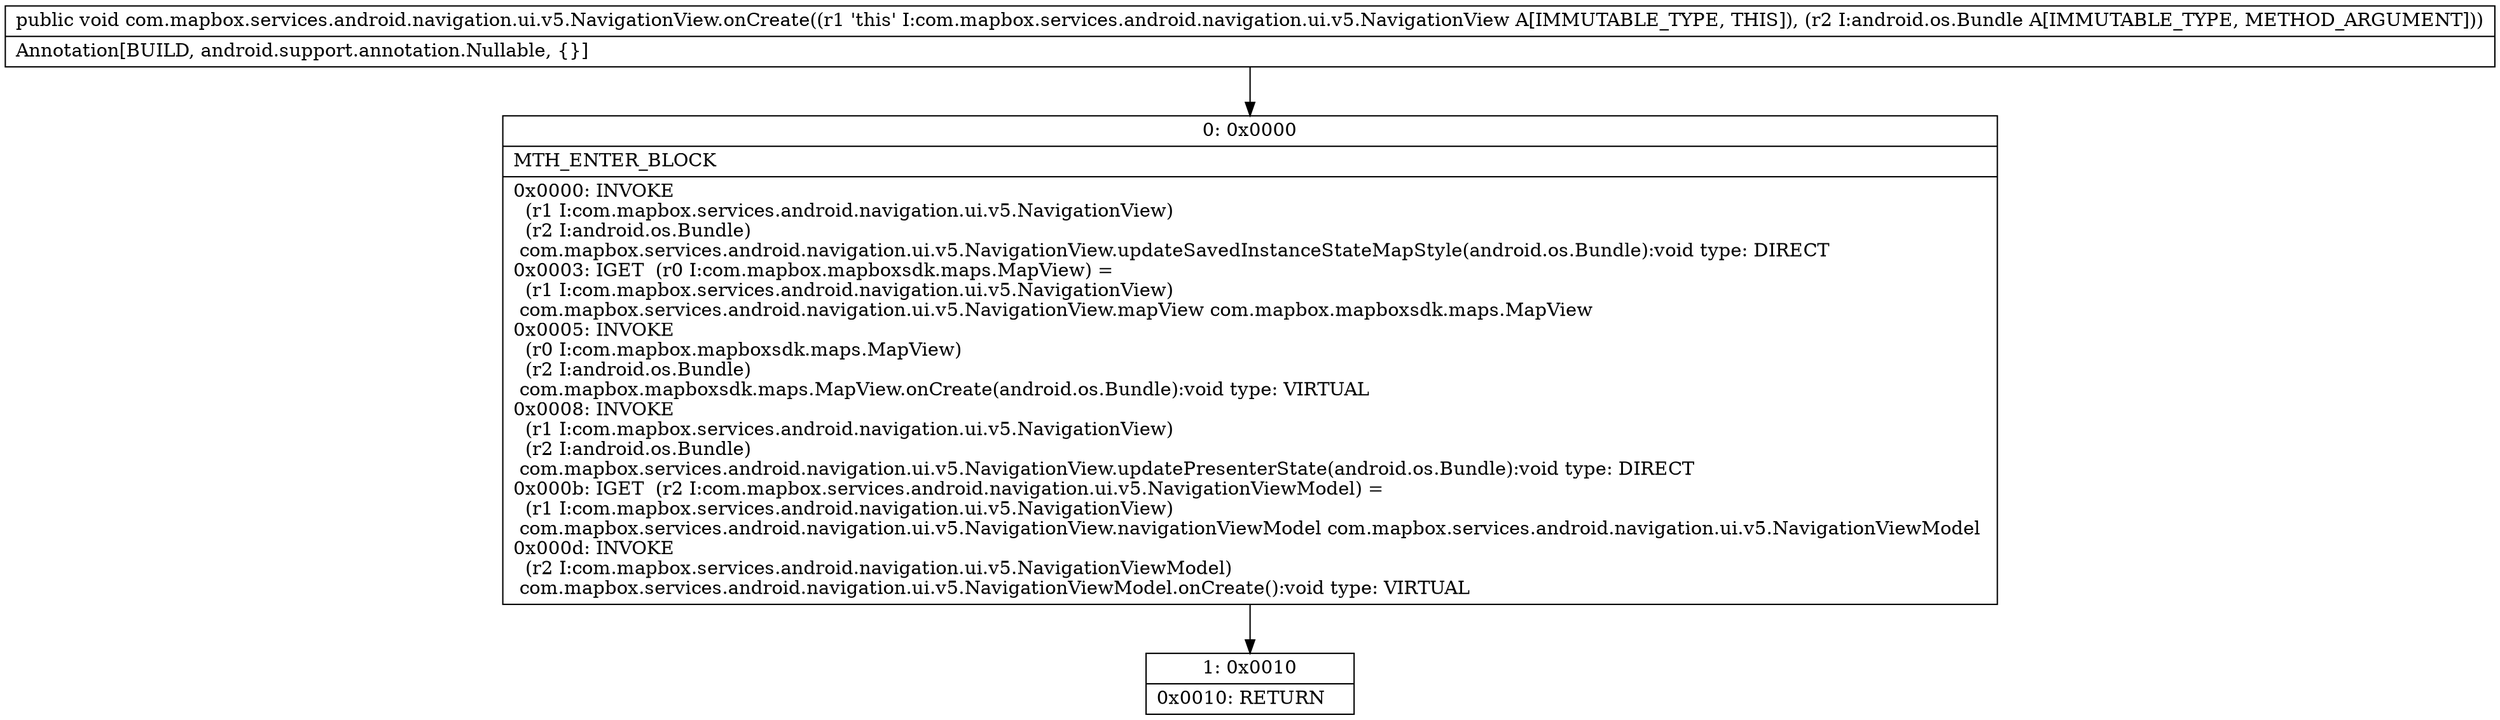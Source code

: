 digraph "CFG forcom.mapbox.services.android.navigation.ui.v5.NavigationView.onCreate(Landroid\/os\/Bundle;)V" {
Node_0 [shape=record,label="{0\:\ 0x0000|MTH_ENTER_BLOCK\l|0x0000: INVOKE  \l  (r1 I:com.mapbox.services.android.navigation.ui.v5.NavigationView)\l  (r2 I:android.os.Bundle)\l com.mapbox.services.android.navigation.ui.v5.NavigationView.updateSavedInstanceStateMapStyle(android.os.Bundle):void type: DIRECT \l0x0003: IGET  (r0 I:com.mapbox.mapboxsdk.maps.MapView) = \l  (r1 I:com.mapbox.services.android.navigation.ui.v5.NavigationView)\l com.mapbox.services.android.navigation.ui.v5.NavigationView.mapView com.mapbox.mapboxsdk.maps.MapView \l0x0005: INVOKE  \l  (r0 I:com.mapbox.mapboxsdk.maps.MapView)\l  (r2 I:android.os.Bundle)\l com.mapbox.mapboxsdk.maps.MapView.onCreate(android.os.Bundle):void type: VIRTUAL \l0x0008: INVOKE  \l  (r1 I:com.mapbox.services.android.navigation.ui.v5.NavigationView)\l  (r2 I:android.os.Bundle)\l com.mapbox.services.android.navigation.ui.v5.NavigationView.updatePresenterState(android.os.Bundle):void type: DIRECT \l0x000b: IGET  (r2 I:com.mapbox.services.android.navigation.ui.v5.NavigationViewModel) = \l  (r1 I:com.mapbox.services.android.navigation.ui.v5.NavigationView)\l com.mapbox.services.android.navigation.ui.v5.NavigationView.navigationViewModel com.mapbox.services.android.navigation.ui.v5.NavigationViewModel \l0x000d: INVOKE  \l  (r2 I:com.mapbox.services.android.navigation.ui.v5.NavigationViewModel)\l com.mapbox.services.android.navigation.ui.v5.NavigationViewModel.onCreate():void type: VIRTUAL \l}"];
Node_1 [shape=record,label="{1\:\ 0x0010|0x0010: RETURN   \l}"];
MethodNode[shape=record,label="{public void com.mapbox.services.android.navigation.ui.v5.NavigationView.onCreate((r1 'this' I:com.mapbox.services.android.navigation.ui.v5.NavigationView A[IMMUTABLE_TYPE, THIS]), (r2 I:android.os.Bundle A[IMMUTABLE_TYPE, METHOD_ARGUMENT]))  | Annotation[BUILD, android.support.annotation.Nullable, \{\}]\l}"];
MethodNode -> Node_0;
Node_0 -> Node_1;
}

